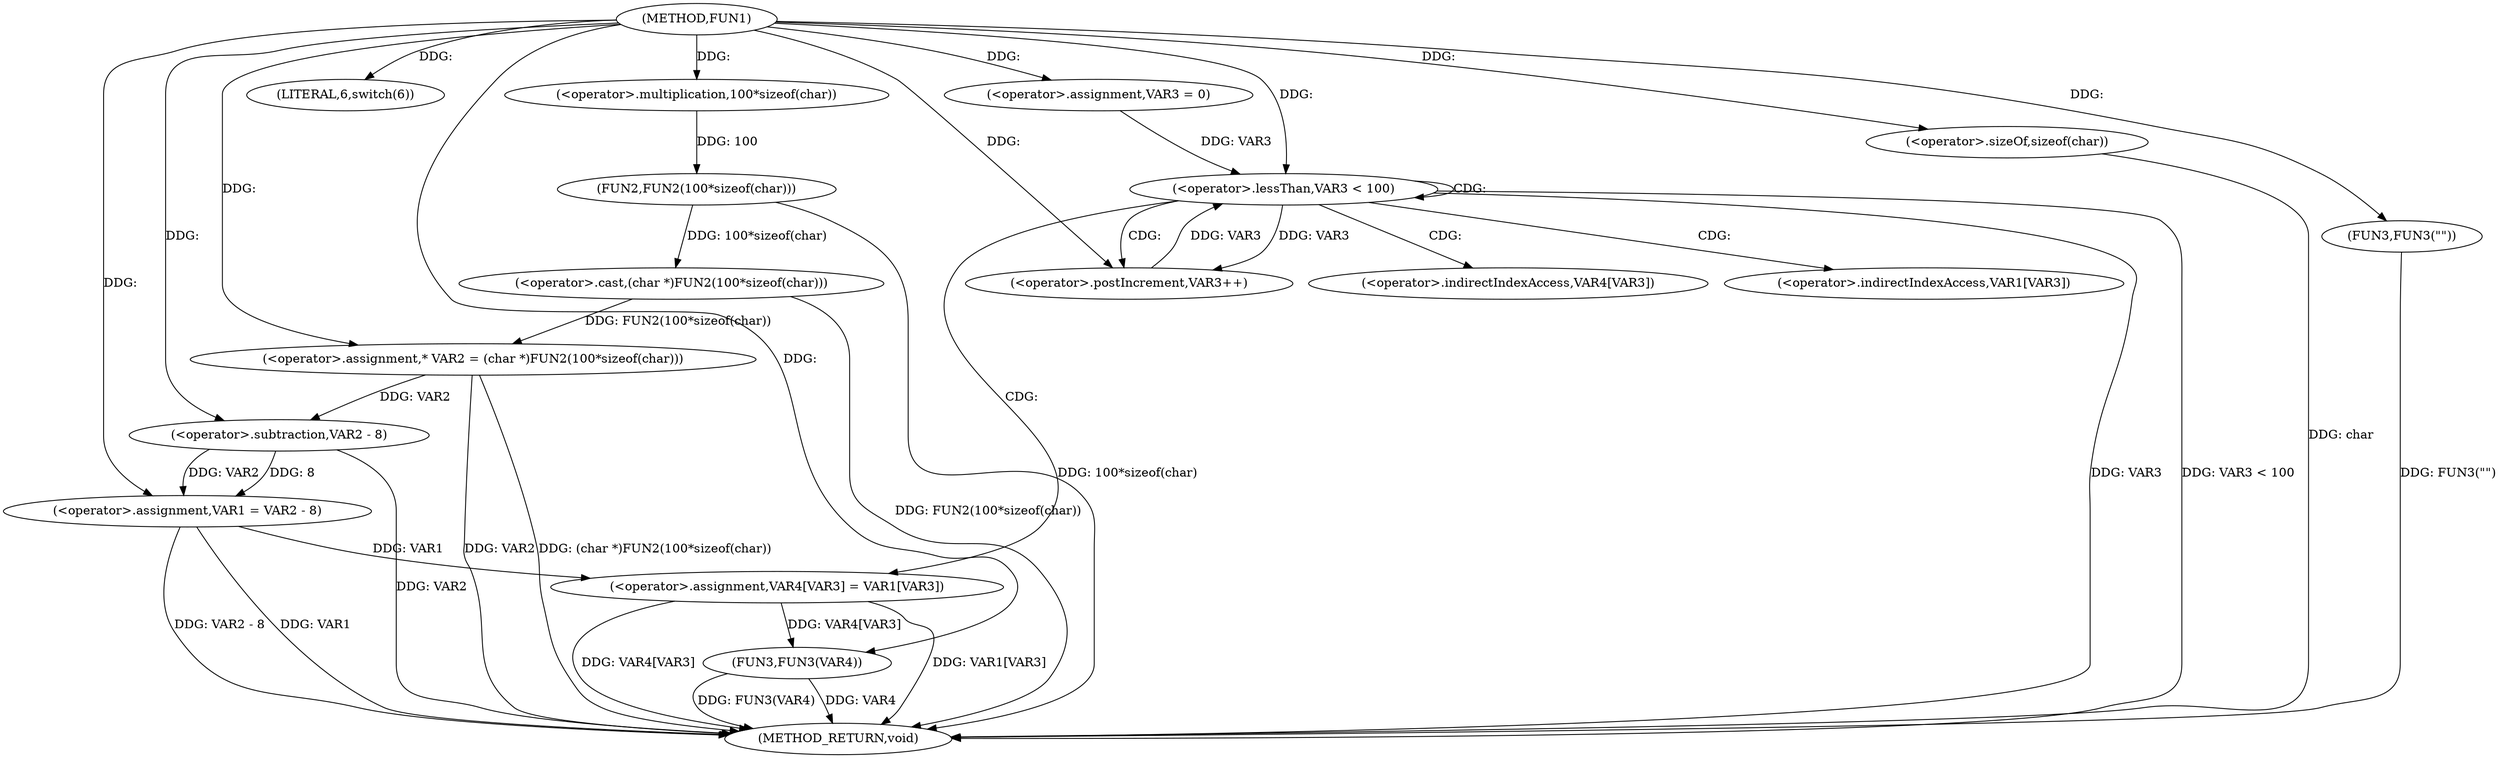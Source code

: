 digraph FUN1 {  
"1000100" [label = "(METHOD,FUN1)" ]
"1000149" [label = "(METHOD_RETURN,void)" ]
"1000104" [label = "(<operator>.assignment,* VAR2 = (char *)FUN2(100*sizeof(char)))" ]
"1000106" [label = "(<operator>.cast,(char *)FUN2(100*sizeof(char)))" ]
"1000108" [label = "(FUN2,FUN2(100*sizeof(char)))" ]
"1000109" [label = "(<operator>.multiplication,100*sizeof(char))" ]
"1000111" [label = "(<operator>.sizeOf,sizeof(char))" ]
"1000114" [label = "(LITERAL,6,switch(6))" ]
"1000117" [label = "(<operator>.assignment,VAR1 = VAR2 - 8)" ]
"1000119" [label = "(<operator>.subtraction,VAR2 - 8)" ]
"1000124" [label = "(FUN3,FUN3(\"\"))" ]
"1000131" [label = "(<operator>.assignment,VAR3 = 0)" ]
"1000134" [label = "(<operator>.lessThan,VAR3 < 100)" ]
"1000137" [label = "(<operator>.postIncrement,VAR3++)" ]
"1000140" [label = "(<operator>.assignment,VAR4[VAR3] = VAR1[VAR3])" ]
"1000147" [label = "(FUN3,FUN3(VAR4))" ]
"1000141" [label = "(<operator>.indirectIndexAccess,VAR4[VAR3])" ]
"1000144" [label = "(<operator>.indirectIndexAccess,VAR1[VAR3])" ]
  "1000106" -> "1000149"  [ label = "DDG: FUN2(100*sizeof(char))"] 
  "1000104" -> "1000149"  [ label = "DDG: VAR2"] 
  "1000140" -> "1000149"  [ label = "DDG: VAR4[VAR3]"] 
  "1000147" -> "1000149"  [ label = "DDG: VAR4"] 
  "1000117" -> "1000149"  [ label = "DDG: VAR1"] 
  "1000111" -> "1000149"  [ label = "DDG: char"] 
  "1000117" -> "1000149"  [ label = "DDG: VAR2 - 8"] 
  "1000140" -> "1000149"  [ label = "DDG: VAR1[VAR3]"] 
  "1000134" -> "1000149"  [ label = "DDG: VAR3 < 100"] 
  "1000134" -> "1000149"  [ label = "DDG: VAR3"] 
  "1000119" -> "1000149"  [ label = "DDG: VAR2"] 
  "1000147" -> "1000149"  [ label = "DDG: FUN3(VAR4)"] 
  "1000104" -> "1000149"  [ label = "DDG: (char *)FUN2(100*sizeof(char))"] 
  "1000108" -> "1000149"  [ label = "DDG: 100*sizeof(char)"] 
  "1000124" -> "1000149"  [ label = "DDG: FUN3(\"\")"] 
  "1000106" -> "1000104"  [ label = "DDG: FUN2(100*sizeof(char))"] 
  "1000100" -> "1000104"  [ label = "DDG: "] 
  "1000108" -> "1000106"  [ label = "DDG: 100*sizeof(char)"] 
  "1000109" -> "1000108"  [ label = "DDG: 100"] 
  "1000100" -> "1000109"  [ label = "DDG: "] 
  "1000100" -> "1000111"  [ label = "DDG: "] 
  "1000100" -> "1000114"  [ label = "DDG: "] 
  "1000119" -> "1000117"  [ label = "DDG: VAR2"] 
  "1000119" -> "1000117"  [ label = "DDG: 8"] 
  "1000100" -> "1000117"  [ label = "DDG: "] 
  "1000104" -> "1000119"  [ label = "DDG: VAR2"] 
  "1000100" -> "1000119"  [ label = "DDG: "] 
  "1000100" -> "1000124"  [ label = "DDG: "] 
  "1000100" -> "1000131"  [ label = "DDG: "] 
  "1000131" -> "1000134"  [ label = "DDG: VAR3"] 
  "1000137" -> "1000134"  [ label = "DDG: VAR3"] 
  "1000100" -> "1000134"  [ label = "DDG: "] 
  "1000134" -> "1000137"  [ label = "DDG: VAR3"] 
  "1000100" -> "1000137"  [ label = "DDG: "] 
  "1000117" -> "1000140"  [ label = "DDG: VAR1"] 
  "1000140" -> "1000147"  [ label = "DDG: VAR4[VAR3]"] 
  "1000100" -> "1000147"  [ label = "DDG: "] 
  "1000134" -> "1000137"  [ label = "CDG: "] 
  "1000134" -> "1000141"  [ label = "CDG: "] 
  "1000134" -> "1000144"  [ label = "CDG: "] 
  "1000134" -> "1000140"  [ label = "CDG: "] 
  "1000134" -> "1000134"  [ label = "CDG: "] 
}

